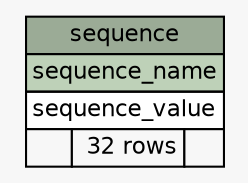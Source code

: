 // dot 2.28.0 on Windows 7 6.1
// SchemaSpy rev 590
digraph "sequence" {
  graph [
    rankdir="RL"
    bgcolor="#f7f7f7"
    nodesep="0.18"
    ranksep="0.46"
    fontname="Helvetica"
    fontsize="11"
  ];
  node [
    fontname="Helvetica"
    fontsize="11"
    shape="plaintext"
  ];
  edge [
    arrowsize="0.8"
  ];
  "sequence" [
    label=<
    <TABLE BORDER="0" CELLBORDER="1" CELLSPACING="0" BGCOLOR="#ffffff">
      <TR><TD COLSPAN="3" BGCOLOR="#9bab96" ALIGN="CENTER">sequence</TD></TR>
      <TR><TD PORT="sequence_name" COLSPAN="3" BGCOLOR="#bed1b8" ALIGN="LEFT">sequence_name</TD></TR>
      <TR><TD PORT="sequence_value" COLSPAN="3" ALIGN="LEFT">sequence_value</TD></TR>
      <TR><TD ALIGN="LEFT" BGCOLOR="#f7f7f7">  </TD><TD ALIGN="RIGHT" BGCOLOR="#f7f7f7">32 rows</TD><TD ALIGN="RIGHT" BGCOLOR="#f7f7f7">  </TD></TR>
    </TABLE>>
    URL="tables/sequence.html"
    tooltip="sequence"
  ];
}
